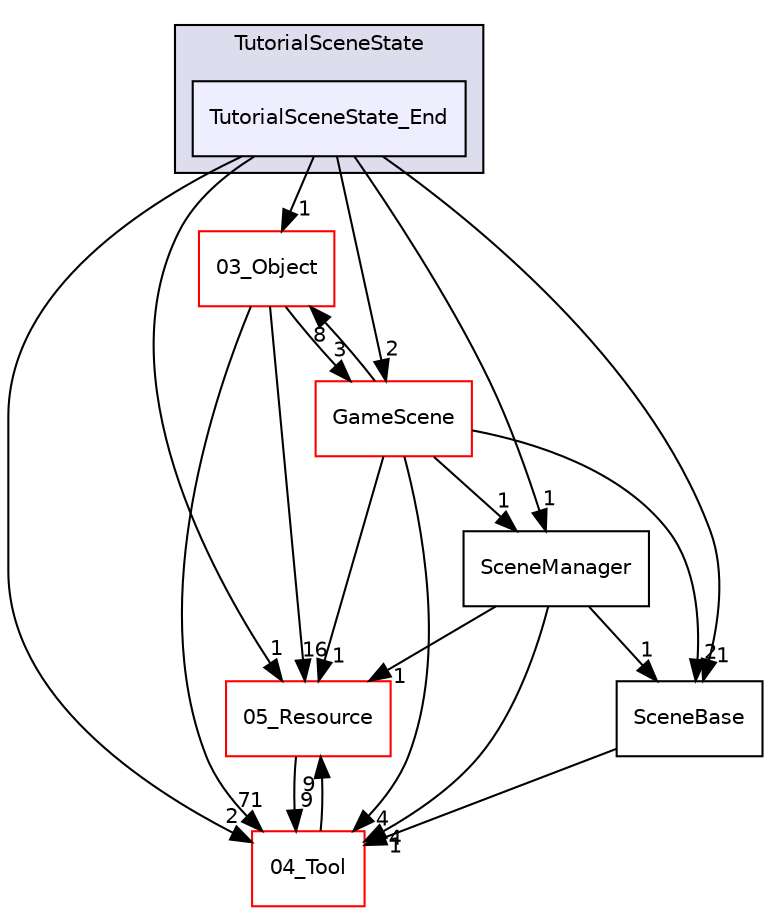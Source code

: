 digraph "C:/HAL/PG関係/03_作成プログラム/03_HAL授業/就職作品/Project/source/02_Scene/Scenes/TutorialScene/TutorialSceneState/TutorialSceneState_End" {
  compound=true
  node [ fontsize="10", fontname="Helvetica"];
  edge [ labelfontsize="10", labelfontname="Helvetica"];
  subgraph clusterdir_99143e8bdcfc704a4e741b043a086551 {
    graph [ bgcolor="#ddddee", pencolor="black", label="TutorialSceneState" fontname="Helvetica", fontsize="10", URL="dir_99143e8bdcfc704a4e741b043a086551.html"]
  dir_25573f6713d422fb7e7f317cef7e806a [shape=box, label="TutorialSceneState_End", style="filled", fillcolor="#eeeeff", pencolor="black", URL="dir_25573f6713d422fb7e7f317cef7e806a.html"];
  }
  dir_b0e70bc53ec7a5495699a9078a4a2f93 [shape=box label="03_Object" fillcolor="white" style="filled" color="red" URL="dir_b0e70bc53ec7a5495699a9078a4a2f93.html"];
  dir_6e58c436369e4a795ef16d3c489c4702 [shape=box label="05_Resource" fillcolor="white" style="filled" color="red" URL="dir_6e58c436369e4a795ef16d3c489c4702.html"];
  dir_8aa962ecbf640e466ad96d63abe85453 [shape=box label="SceneManager" URL="dir_8aa962ecbf640e466ad96d63abe85453.html"];
  dir_48bb4aacea20c6a8378e1408d864b090 [shape=box label="04_Tool" fillcolor="white" style="filled" color="red" URL="dir_48bb4aacea20c6a8378e1408d864b090.html"];
  dir_b3919f6d615a3952fcf5dafaeefedb63 [shape=box label="SceneBase" URL="dir_b3919f6d615a3952fcf5dafaeefedb63.html"];
  dir_5a4ecaa15c4505050e43eb0ae98ca90f [shape=box label="GameScene" fillcolor="white" style="filled" color="red" URL="dir_5a4ecaa15c4505050e43eb0ae98ca90f.html"];
  dir_b0e70bc53ec7a5495699a9078a4a2f93->dir_6e58c436369e4a795ef16d3c489c4702 [headlabel="16", labeldistance=1.5 headhref="dir_000027_000158.html"];
  dir_b0e70bc53ec7a5495699a9078a4a2f93->dir_48bb4aacea20c6a8378e1408d864b090 [headlabel="71", labeldistance=1.5 headhref="dir_000027_000080.html"];
  dir_b0e70bc53ec7a5495699a9078a4a2f93->dir_5a4ecaa15c4505050e43eb0ae98ca90f [headlabel="3", labeldistance=1.5 headhref="dir_000027_000014.html"];
  dir_6e58c436369e4a795ef16d3c489c4702->dir_48bb4aacea20c6a8378e1408d864b090 [headlabel="9", labeldistance=1.5 headhref="dir_000158_000080.html"];
  dir_25573f6713d422fb7e7f317cef7e806a->dir_b0e70bc53ec7a5495699a9078a4a2f93 [headlabel="1", labeldistance=1.5 headhref="dir_000025_000027.html"];
  dir_25573f6713d422fb7e7f317cef7e806a->dir_6e58c436369e4a795ef16d3c489c4702 [headlabel="1", labeldistance=1.5 headhref="dir_000025_000158.html"];
  dir_25573f6713d422fb7e7f317cef7e806a->dir_8aa962ecbf640e466ad96d63abe85453 [headlabel="1", labeldistance=1.5 headhref="dir_000025_000012.html"];
  dir_25573f6713d422fb7e7f317cef7e806a->dir_48bb4aacea20c6a8378e1408d864b090 [headlabel="2", labeldistance=1.5 headhref="dir_000025_000080.html"];
  dir_25573f6713d422fb7e7f317cef7e806a->dir_b3919f6d615a3952fcf5dafaeefedb63 [headlabel="1", labeldistance=1.5 headhref="dir_000025_000011.html"];
  dir_25573f6713d422fb7e7f317cef7e806a->dir_5a4ecaa15c4505050e43eb0ae98ca90f [headlabel="2", labeldistance=1.5 headhref="dir_000025_000014.html"];
  dir_8aa962ecbf640e466ad96d63abe85453->dir_6e58c436369e4a795ef16d3c489c4702 [headlabel="1", labeldistance=1.5 headhref="dir_000012_000158.html"];
  dir_8aa962ecbf640e466ad96d63abe85453->dir_48bb4aacea20c6a8378e1408d864b090 [headlabel="4", labeldistance=1.5 headhref="dir_000012_000080.html"];
  dir_8aa962ecbf640e466ad96d63abe85453->dir_b3919f6d615a3952fcf5dafaeefedb63 [headlabel="1", labeldistance=1.5 headhref="dir_000012_000011.html"];
  dir_48bb4aacea20c6a8378e1408d864b090->dir_6e58c436369e4a795ef16d3c489c4702 [headlabel="9", labeldistance=1.5 headhref="dir_000080_000158.html"];
  dir_b3919f6d615a3952fcf5dafaeefedb63->dir_48bb4aacea20c6a8378e1408d864b090 [headlabel="1", labeldistance=1.5 headhref="dir_000011_000080.html"];
  dir_5a4ecaa15c4505050e43eb0ae98ca90f->dir_b0e70bc53ec7a5495699a9078a4a2f93 [headlabel="8", labeldistance=1.5 headhref="dir_000014_000027.html"];
  dir_5a4ecaa15c4505050e43eb0ae98ca90f->dir_6e58c436369e4a795ef16d3c489c4702 [headlabel="1", labeldistance=1.5 headhref="dir_000014_000158.html"];
  dir_5a4ecaa15c4505050e43eb0ae98ca90f->dir_8aa962ecbf640e466ad96d63abe85453 [headlabel="1", labeldistance=1.5 headhref="dir_000014_000012.html"];
  dir_5a4ecaa15c4505050e43eb0ae98ca90f->dir_48bb4aacea20c6a8378e1408d864b090 [headlabel="4", labeldistance=1.5 headhref="dir_000014_000080.html"];
  dir_5a4ecaa15c4505050e43eb0ae98ca90f->dir_b3919f6d615a3952fcf5dafaeefedb63 [headlabel="2", labeldistance=1.5 headhref="dir_000014_000011.html"];
}
